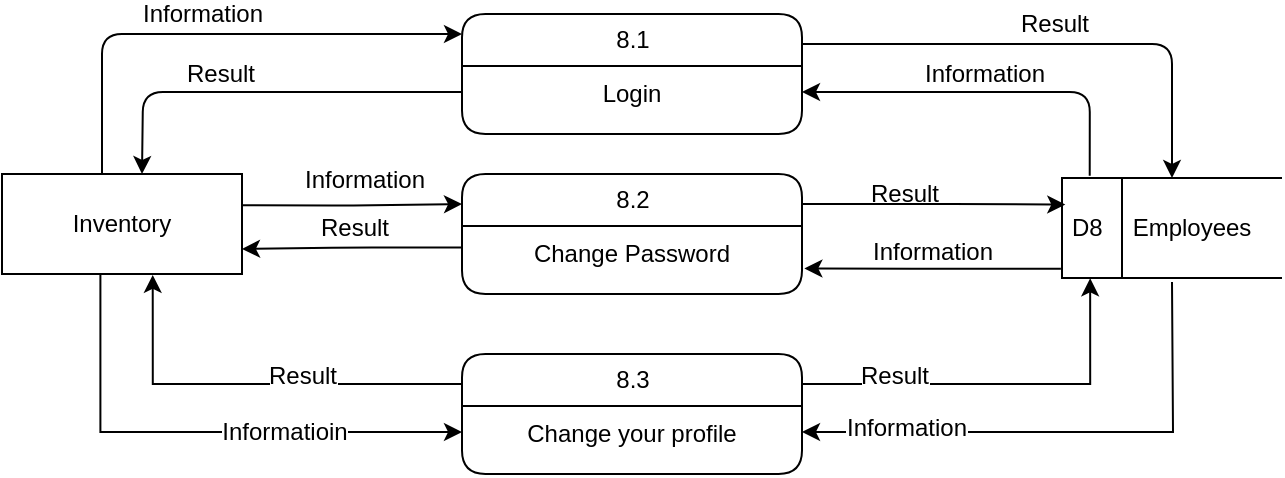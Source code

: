 <mxfile version="14.6.13" type="device"><diagram id="4hEIm6DF62svlDTW-A1F" name="Page-1"><mxGraphModel dx="1201" dy="806" grid="1" gridSize="10" guides="1" tooltips="1" connect="1" arrows="1" fold="1" page="1" pageScale="1" pageWidth="1100" pageHeight="850" math="0" shadow="0"><root><mxCell id="0"/><mxCell id="1" parent="0"/><mxCell id="NK_bMGZGpbStn2pKjzlF-6" value="Information" style="edgeStyle=orthogonalEdgeStyle;curved=0;rounded=1;sketch=0;orthogonalLoop=1;jettySize=auto;html=1;entryX=0;entryY=0.25;entryDx=0;entryDy=0;labelBackgroundColor=none;fontFamily=Helvetica;fontSize=12;exitX=1.002;exitY=0.313;exitDx=0;exitDy=0;exitPerimeter=0;" parent="1" source="NK_bMGZGpbStn2pKjzlF-10" target="NK_bMGZGpbStn2pKjzlF-18" edge="1"><mxGeometry x="0.112" y="12" relative="1" as="geometry"><mxPoint x="190" y="273" as="sourcePoint"/><mxPoint as="offset"/></mxGeometry></mxCell><mxCell id="NK_bMGZGpbStn2pKjzlF-9" value="Information" style="edgeStyle=orthogonalEdgeStyle;jumpStyle=none;orthogonalLoop=1;jettySize=auto;html=1;entryX=0;entryY=0.167;entryDx=0;entryDy=0;entryPerimeter=0;shadow=0;labelBackgroundColor=none;rounded=1;fontFamily=Helvetica;fontSize=12;" parent="1" source="NK_bMGZGpbStn2pKjzlF-10" target="NK_bMGZGpbStn2pKjzlF-12" edge="1"><mxGeometry x="-0.04" y="10" relative="1" as="geometry"><Array as="points"><mxPoint x="180" y="140"/></Array><mxPoint as="offset"/></mxGeometry></mxCell><mxCell id="WXFs68BnLeDpWQnzvMmt-5" style="edgeStyle=orthogonalEdgeStyle;rounded=0;orthogonalLoop=1;jettySize=auto;html=1;entryX=0;entryY=0.5;entryDx=0;entryDy=0;fontFamily=Helvetica;fontSize=12;exitX=0.41;exitY=1.003;exitDx=0;exitDy=0;exitPerimeter=0;" parent="1" source="NK_bMGZGpbStn2pKjzlF-10" target="WXFs68BnLeDpWQnzvMmt-2" edge="1"><mxGeometry relative="1" as="geometry"><mxPoint x="179" y="263" as="sourcePoint"/></mxGeometry></mxCell><mxCell id="WXFs68BnLeDpWQnzvMmt-11" value="Informatioin" style="edgeLabel;html=1;align=center;verticalAlign=middle;resizable=0;points=[];fontSize=12;fontFamily=Helvetica;" parent="WXFs68BnLeDpWQnzvMmt-5" vertex="1" connectable="0"><mxGeometry x="0.315" relative="1" as="geometry"><mxPoint as="offset"/></mxGeometry></mxCell><mxCell id="NK_bMGZGpbStn2pKjzlF-10" value="&lt;font style=&quot;font-size: 12px&quot;&gt;Inventory&lt;/font&gt;" style="rounded=0;whiteSpace=wrap;html=1;fontFamily=Helvetica;fontSize=12;" parent="1" vertex="1"><mxGeometry x="130" y="210" width="120" height="50" as="geometry"/></mxCell><mxCell id="NK_bMGZGpbStn2pKjzlF-11" value="Result" style="edgeStyle=orthogonalEdgeStyle;curved=0;rounded=1;sketch=0;orthogonalLoop=1;jettySize=auto;html=1;labelBackgroundColor=none;fontFamily=Helvetica;fontSize=12;exitX=1;exitY=0.25;exitDx=0;exitDy=0;" parent="1" source="NK_bMGZGpbStn2pKjzlF-12" target="NK_bMGZGpbStn2pKjzlF-26" edge="1"><mxGeometry y="10" relative="1" as="geometry"><mxPoint x="530" y="150" as="sourcePoint"/><mxPoint x="730" y="210" as="targetPoint"/><mxPoint as="offset"/></mxGeometry></mxCell><mxCell id="NK_bMGZGpbStn2pKjzlF-12" value="8.1" style="swimlane;html=1;fontStyle=0;childLayout=stackLayout;horizontal=1;startSize=26;horizontalStack=0;resizeParent=1;resizeLast=0;collapsible=1;marginBottom=0;swimlaneFillColor=#ffffff;align=center;rounded=1;shadow=0;comic=0;labelBackgroundColor=none;strokeWidth=1;fontFamily=Helvetica;fontSize=12;" parent="1" vertex="1"><mxGeometry x="360" y="130" width="170" height="60" as="geometry"/></mxCell><mxCell id="NK_bMGZGpbStn2pKjzlF-13" value="&lt;font style=&quot;font-size: 12px;&quot;&gt;&lt;span style=&quot;font-size: 12px;&quot;&gt;Login&lt;/span&gt;&lt;/font&gt;" style="text;html=1;strokeColor=none;fillColor=none;spacingLeft=4;spacingRight=4;whiteSpace=wrap;overflow=hidden;rotatable=0;points=[[0,0.5],[1,0.5]];portConstraint=eastwest;align=center;fontFamily=Helvetica;fontSize=12;" parent="NK_bMGZGpbStn2pKjzlF-12" vertex="1"><mxGeometry y="26" width="170" height="26" as="geometry"/></mxCell><mxCell id="NK_bMGZGpbStn2pKjzlF-17" value="Result" style="edgeStyle=orthogonalEdgeStyle;curved=0;rounded=1;sketch=0;orthogonalLoop=1;jettySize=auto;html=1;entryX=1;entryY=0.75;entryDx=0;entryDy=0;labelBackgroundColor=none;fontFamily=Helvetica;fontSize=12;exitX=0.009;exitY=0.415;exitDx=0;exitDy=0;exitPerimeter=0;" parent="1" source="NK_bMGZGpbStn2pKjzlF-19" target="NK_bMGZGpbStn2pKjzlF-10" edge="1"><mxGeometry y="-10" relative="1" as="geometry"><mxPoint as="offset"/></mxGeometry></mxCell><mxCell id="NK_bMGZGpbStn2pKjzlF-18" value="8.2" style="swimlane;html=1;fontStyle=0;childLayout=stackLayout;horizontal=1;startSize=26;horizontalStack=0;resizeParent=1;resizeLast=0;collapsible=1;marginBottom=0;swimlaneFillColor=#ffffff;align=center;rounded=1;shadow=0;comic=0;labelBackgroundColor=none;strokeWidth=1;fontFamily=Helvetica;fontSize=12;" parent="1" vertex="1"><mxGeometry x="360" y="210" width="170" height="60" as="geometry"/></mxCell><mxCell id="NK_bMGZGpbStn2pKjzlF-19" value="&lt;font style=&quot;font-size: 12px;&quot;&gt;&lt;span style=&quot;font-size: 12px;&quot;&gt;Change Password&lt;/span&gt;&lt;/font&gt;" style="text;html=1;strokeColor=none;fillColor=none;spacingLeft=4;spacingRight=4;whiteSpace=wrap;overflow=hidden;rotatable=0;points=[[0,0.5],[1,0.5]];portConstraint=eastwest;align=center;fontFamily=Helvetica;fontSize=12;" parent="NK_bMGZGpbStn2pKjzlF-18" vertex="1"><mxGeometry y="26" width="170" height="26" as="geometry"/></mxCell><mxCell id="NK_bMGZGpbStn2pKjzlF-22" value="&#10;&#10;&lt;span style=&quot;font-size: 12px; font-style: normal; font-weight: 400; letter-spacing: normal; text-align: center; text-indent: 0px; text-transform: none; word-spacing: 0px; display: inline; float: none;&quot;&gt;Information&lt;/span&gt;&#10;&#10;" style="edgeStyle=orthogonalEdgeStyle;curved=0;rounded=1;sketch=0;orthogonalLoop=1;jettySize=auto;html=1;entryX=1;entryY=0.5;entryDx=0;entryDy=0;exitX=0.126;exitY=-0.023;exitDx=0;exitDy=0;exitPerimeter=0;labelBackgroundColor=none;fontFamily=Helvetica;fontSize=12;" parent="1" source="NK_bMGZGpbStn2pKjzlF-26" target="NK_bMGZGpbStn2pKjzlF-13" edge="1"><mxGeometry x="0.017" y="-9" relative="1" as="geometry"><mxPoint x="710" y="200" as="sourcePoint"/><mxPoint as="offset"/></mxGeometry></mxCell><mxCell id="NK_bMGZGpbStn2pKjzlF-24" value="&#10;&#10;&lt;span style=&quot;font-size: 12px; font-style: normal; font-weight: 400; letter-spacing: normal; text-align: center; text-indent: 0px; text-transform: none; word-spacing: 0px; display: inline; float: none;&quot;&gt;Information&lt;/span&gt;&#10;&#10;" style="edgeStyle=orthogonalEdgeStyle;curved=0;rounded=1;sketch=0;orthogonalLoop=1;jettySize=auto;html=1;entryX=1.007;entryY=0.815;entryDx=0;entryDy=0;entryPerimeter=0;exitX=-0.005;exitY=0.907;exitDx=0;exitDy=0;labelBackgroundColor=none;fontFamily=Helvetica;fontSize=12;exitPerimeter=0;" parent="1" source="NK_bMGZGpbStn2pKjzlF-26" target="NK_bMGZGpbStn2pKjzlF-19" edge="1"><mxGeometry x="0.006" y="-8" relative="1" as="geometry"><mxPoint as="offset"/></mxGeometry></mxCell><mxCell id="WXFs68BnLeDpWQnzvMmt-4" style="edgeStyle=orthogonalEdgeStyle;rounded=0;orthogonalLoop=1;jettySize=auto;html=1;entryX=1;entryY=0.5;entryDx=0;entryDy=0;fontFamily=Helvetica;fontSize=12;" parent="1" target="WXFs68BnLeDpWQnzvMmt-2" edge="1"><mxGeometry relative="1" as="geometry"><mxPoint x="715" y="264" as="sourcePoint"/></mxGeometry></mxCell><mxCell id="WXFs68BnLeDpWQnzvMmt-9" value="Information" style="edgeLabel;html=1;align=center;verticalAlign=middle;resizable=0;points=[];fontSize=12;fontFamily=Helvetica;" parent="WXFs68BnLeDpWQnzvMmt-4" vertex="1" connectable="0"><mxGeometry x="0.606" y="-2" relative="1" as="geometry"><mxPoint as="offset"/></mxGeometry></mxCell><mxCell id="NK_bMGZGpbStn2pKjzlF-26" value="D8" style="html=1;dashed=0;whitespace=wrap;shape=mxgraph.dfd.dataStoreID;align=left;spacingLeft=3;points=[[0,0],[0.5,0],[1,0],[0,0.5],[1,0.5],[0,1],[0.5,1],[1,1]];fontFamily=Helvetica;fontSize=12;" parent="1" vertex="1"><mxGeometry x="660" y="212" width="110" height="50" as="geometry"/></mxCell><mxCell id="NK_bMGZGpbStn2pKjzlF-28" value="Employees" style="text;html=1;strokeColor=none;fillColor=none;align=center;verticalAlign=middle;whiteSpace=wrap;rounded=0;fontFamily=Helvetica;fontSize=12;" parent="1" vertex="1"><mxGeometry x="700" y="227" width="50" height="20" as="geometry"/></mxCell><mxCell id="NK_bMGZGpbStn2pKjzlF-30" value="Result" style="edgeStyle=orthogonalEdgeStyle;curved=0;rounded=1;sketch=0;orthogonalLoop=1;jettySize=auto;html=1;exitX=1;exitY=0.25;exitDx=0;exitDy=0;labelBackgroundColor=none;fontFamily=Helvetica;fontSize=12;entryX=0.015;entryY=0.265;entryDx=0;entryDy=0;entryPerimeter=0;" parent="1" source="NK_bMGZGpbStn2pKjzlF-18" target="NK_bMGZGpbStn2pKjzlF-26" edge="1"><mxGeometry x="-0.227" y="5" relative="1" as="geometry"><mxPoint as="offset"/><mxPoint x="671" y="265" as="targetPoint"/></mxGeometry></mxCell><mxCell id="NK_bMGZGpbStn2pKjzlF-31" value="Result" style="edgeStyle=orthogonalEdgeStyle;curved=0;rounded=1;sketch=0;orthogonalLoop=1;jettySize=auto;html=1;labelBackgroundColor=none;fontFamily=Helvetica;fontSize=12;" parent="1" source="NK_bMGZGpbStn2pKjzlF-13" edge="1"><mxGeometry x="0.205" y="-9" relative="1" as="geometry"><mxPoint as="offset"/><mxPoint x="200" y="210" as="targetPoint"/></mxGeometry></mxCell><mxCell id="WXFs68BnLeDpWQnzvMmt-6" style="edgeStyle=orthogonalEdgeStyle;rounded=0;orthogonalLoop=1;jettySize=auto;html=1;entryX=0.628;entryY=1.009;entryDx=0;entryDy=0;fontFamily=Helvetica;fontSize=12;exitX=0;exitY=0.25;exitDx=0;exitDy=0;entryPerimeter=0;" parent="1" source="WXFs68BnLeDpWQnzvMmt-1" target="NK_bMGZGpbStn2pKjzlF-10" edge="1"><mxGeometry relative="1" as="geometry"/></mxCell><mxCell id="WXFs68BnLeDpWQnzvMmt-10" value="Result" style="edgeLabel;html=1;align=center;verticalAlign=middle;resizable=0;points=[];fontSize=12;fontFamily=Helvetica;" parent="WXFs68BnLeDpWQnzvMmt-6" vertex="1" connectable="0"><mxGeometry x="-0.23" y="-4" relative="1" as="geometry"><mxPoint as="offset"/></mxGeometry></mxCell><mxCell id="WXFs68BnLeDpWQnzvMmt-7" style="edgeStyle=orthogonalEdgeStyle;rounded=0;orthogonalLoop=1;jettySize=auto;html=1;fontFamily=Helvetica;fontSize=12;exitX=1;exitY=0.25;exitDx=0;exitDy=0;entryX=0.128;entryY=1.003;entryDx=0;entryDy=0;entryPerimeter=0;" parent="1" source="WXFs68BnLeDpWQnzvMmt-1" target="NK_bMGZGpbStn2pKjzlF-26" edge="1"><mxGeometry relative="1" as="geometry"><mxPoint x="675" y="266" as="targetPoint"/></mxGeometry></mxCell><mxCell id="WXFs68BnLeDpWQnzvMmt-8" value="Result" style="edgeLabel;html=1;align=center;verticalAlign=middle;resizable=0;points=[];fontSize=12;fontFamily=Helvetica;" parent="WXFs68BnLeDpWQnzvMmt-7" vertex="1" connectable="0"><mxGeometry x="-0.535" y="4" relative="1" as="geometry"><mxPoint as="offset"/></mxGeometry></mxCell><mxCell id="WXFs68BnLeDpWQnzvMmt-1" value="8.3" style="swimlane;html=1;fontStyle=0;childLayout=stackLayout;horizontal=1;startSize=26;horizontalStack=0;resizeParent=1;resizeLast=0;collapsible=1;marginBottom=0;swimlaneFillColor=#ffffff;align=center;rounded=1;shadow=0;comic=0;labelBackgroundColor=none;strokeWidth=1;fontFamily=Helvetica;fontSize=12;" parent="1" vertex="1"><mxGeometry x="360" y="300" width="170" height="60" as="geometry"/></mxCell><mxCell id="WXFs68BnLeDpWQnzvMmt-2" value="Change your profile" style="text;html=1;strokeColor=none;fillColor=none;spacingLeft=4;spacingRight=4;whiteSpace=wrap;overflow=hidden;rotatable=0;points=[[0,0.5],[1,0.5]];portConstraint=eastwest;align=center;fontFamily=Helvetica;fontSize=12;" parent="WXFs68BnLeDpWQnzvMmt-1" vertex="1"><mxGeometry y="26" width="170" height="26" as="geometry"/></mxCell></root></mxGraphModel></diagram></mxfile>
